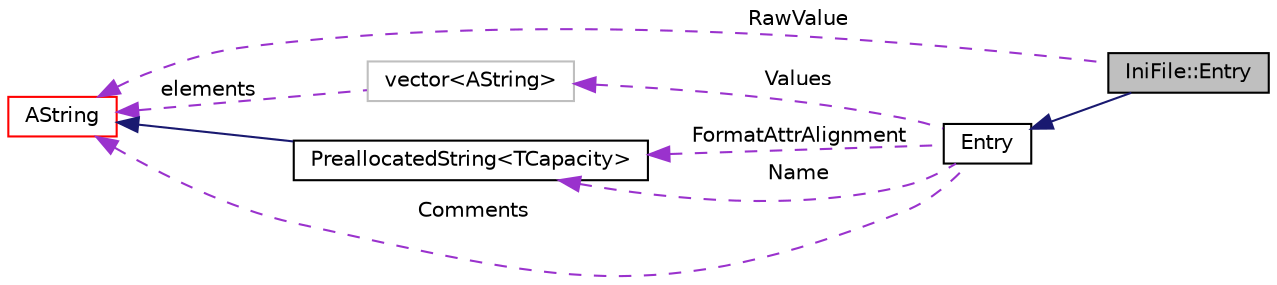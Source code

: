 digraph "IniFile::Entry"
{
  edge [fontname="Helvetica",fontsize="10",labelfontname="Helvetica",labelfontsize="10"];
  node [fontname="Helvetica",fontsize="10",shape=record];
  rankdir="LR";
  Node1 [label="IniFile::Entry",height=0.2,width=0.4,color="black", fillcolor="grey75", style="filled", fontcolor="black"];
  Node3 [label="vector\<AString\>",height=0.2,width=0.4,color="grey75", fillcolor="white", style="filled"];
  Node5 [label="PreallocatedString\<TCapacity\>",height=0.2,width=0.4,color="black", fillcolor="white", style="filled",URL="$classaworx_1_1lib_1_1strings_1_1PreallocatedString.html"];
  Node2 -> Node1 [dir="back",color="midnightblue",fontsize="10",style="solid",fontname="Helvetica"];
  Node3 -> Node2 [dir="back",color="darkorchid3",fontsize="10",style="dashed",label=" Values" ,fontname="Helvetica"];
  Node4 -> Node1 [dir="back",color="darkorchid3",fontsize="10",style="dashed",label=" RawValue" ,fontname="Helvetica"];
  Node4 -> Node2 [dir="back",color="darkorchid3",fontsize="10",style="dashed",label=" Comments" ,fontname="Helvetica"];
  Node4 -> Node3 [dir="back",color="darkorchid3",fontsize="10",style="dashed",label=" elements" ,fontname="Helvetica"];
  Node4 -> Node5 [dir="back",color="midnightblue",fontsize="10",style="solid",fontname="Helvetica"];
  Node5 -> Node2 [dir="back",color="darkorchid3",fontsize="10",style="dashed",label=" FormatAttrAlignment" ,fontname="Helvetica"];
  Node5 -> Node2 [dir="back",color="darkorchid3",fontsize="10",style="dashed",label=" Name" ,fontname="Helvetica"];
  Node2 [label="Entry",height=0.2,width=0.4,color="black", fillcolor="white", style="filled",URL="$classaworx_1_1lib_1_1config_1_1InMemoryPlugin_1_1Entry.html"];
  Node4 [label="AString",height=0.2,width=0.4,color="red", fillcolor="white", style="filled",URL="$classaworx_1_1lib_1_1strings_1_1AString.html"];
}

